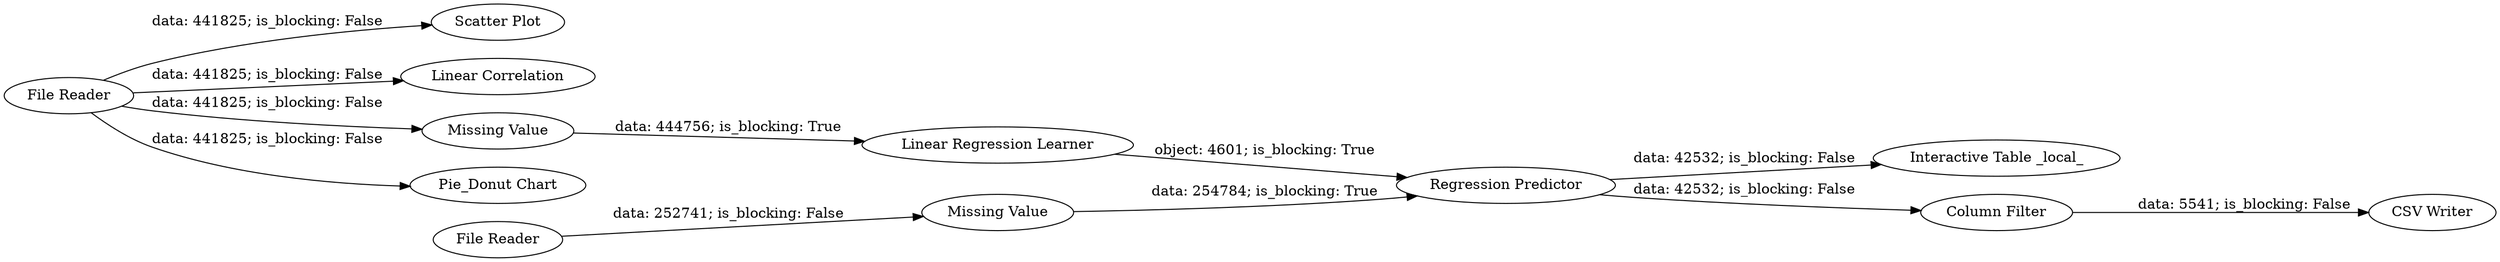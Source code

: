 digraph {
	"5224186011827312708_3" [label="Scatter Plot"]
	"5224186011827312708_11" [label="CSV Writer"]
	"5224186011827312708_12" [label="Interactive Table _local_"]
	"5224186011827312708_6" [label="Linear Regression Learner"]
	"5224186011827312708_2" [label="Linear Correlation"]
	"5224186011827312708_5" [label="Missing Value"]
	"5224186011827312708_7" [label="File Reader"]
	"5224186011827312708_8" [label="Missing Value"]
	"5224186011827312708_4" [label="Pie_Donut Chart"]
	"5224186011827312708_10" [label="Column Filter"]
	"5224186011827312708_1" [label="File Reader"]
	"5224186011827312708_9" [label="Regression Predictor"]
	"5224186011827312708_1" -> "5224186011827312708_3" [label="data: 441825; is_blocking: False"]
	"5224186011827312708_9" -> "5224186011827312708_12" [label="data: 42532; is_blocking: False"]
	"5224186011827312708_5" -> "5224186011827312708_6" [label="data: 444756; is_blocking: True"]
	"5224186011827312708_6" -> "5224186011827312708_9" [label="object: 4601; is_blocking: True"]
	"5224186011827312708_7" -> "5224186011827312708_8" [label="data: 252741; is_blocking: False"]
	"5224186011827312708_8" -> "5224186011827312708_9" [label="data: 254784; is_blocking: True"]
	"5224186011827312708_9" -> "5224186011827312708_10" [label="data: 42532; is_blocking: False"]
	"5224186011827312708_1" -> "5224186011827312708_5" [label="data: 441825; is_blocking: False"]
	"5224186011827312708_1" -> "5224186011827312708_2" [label="data: 441825; is_blocking: False"]
	"5224186011827312708_10" -> "5224186011827312708_11" [label="data: 5541; is_blocking: False"]
	"5224186011827312708_1" -> "5224186011827312708_4" [label="data: 441825; is_blocking: False"]
	rankdir=LR
}
